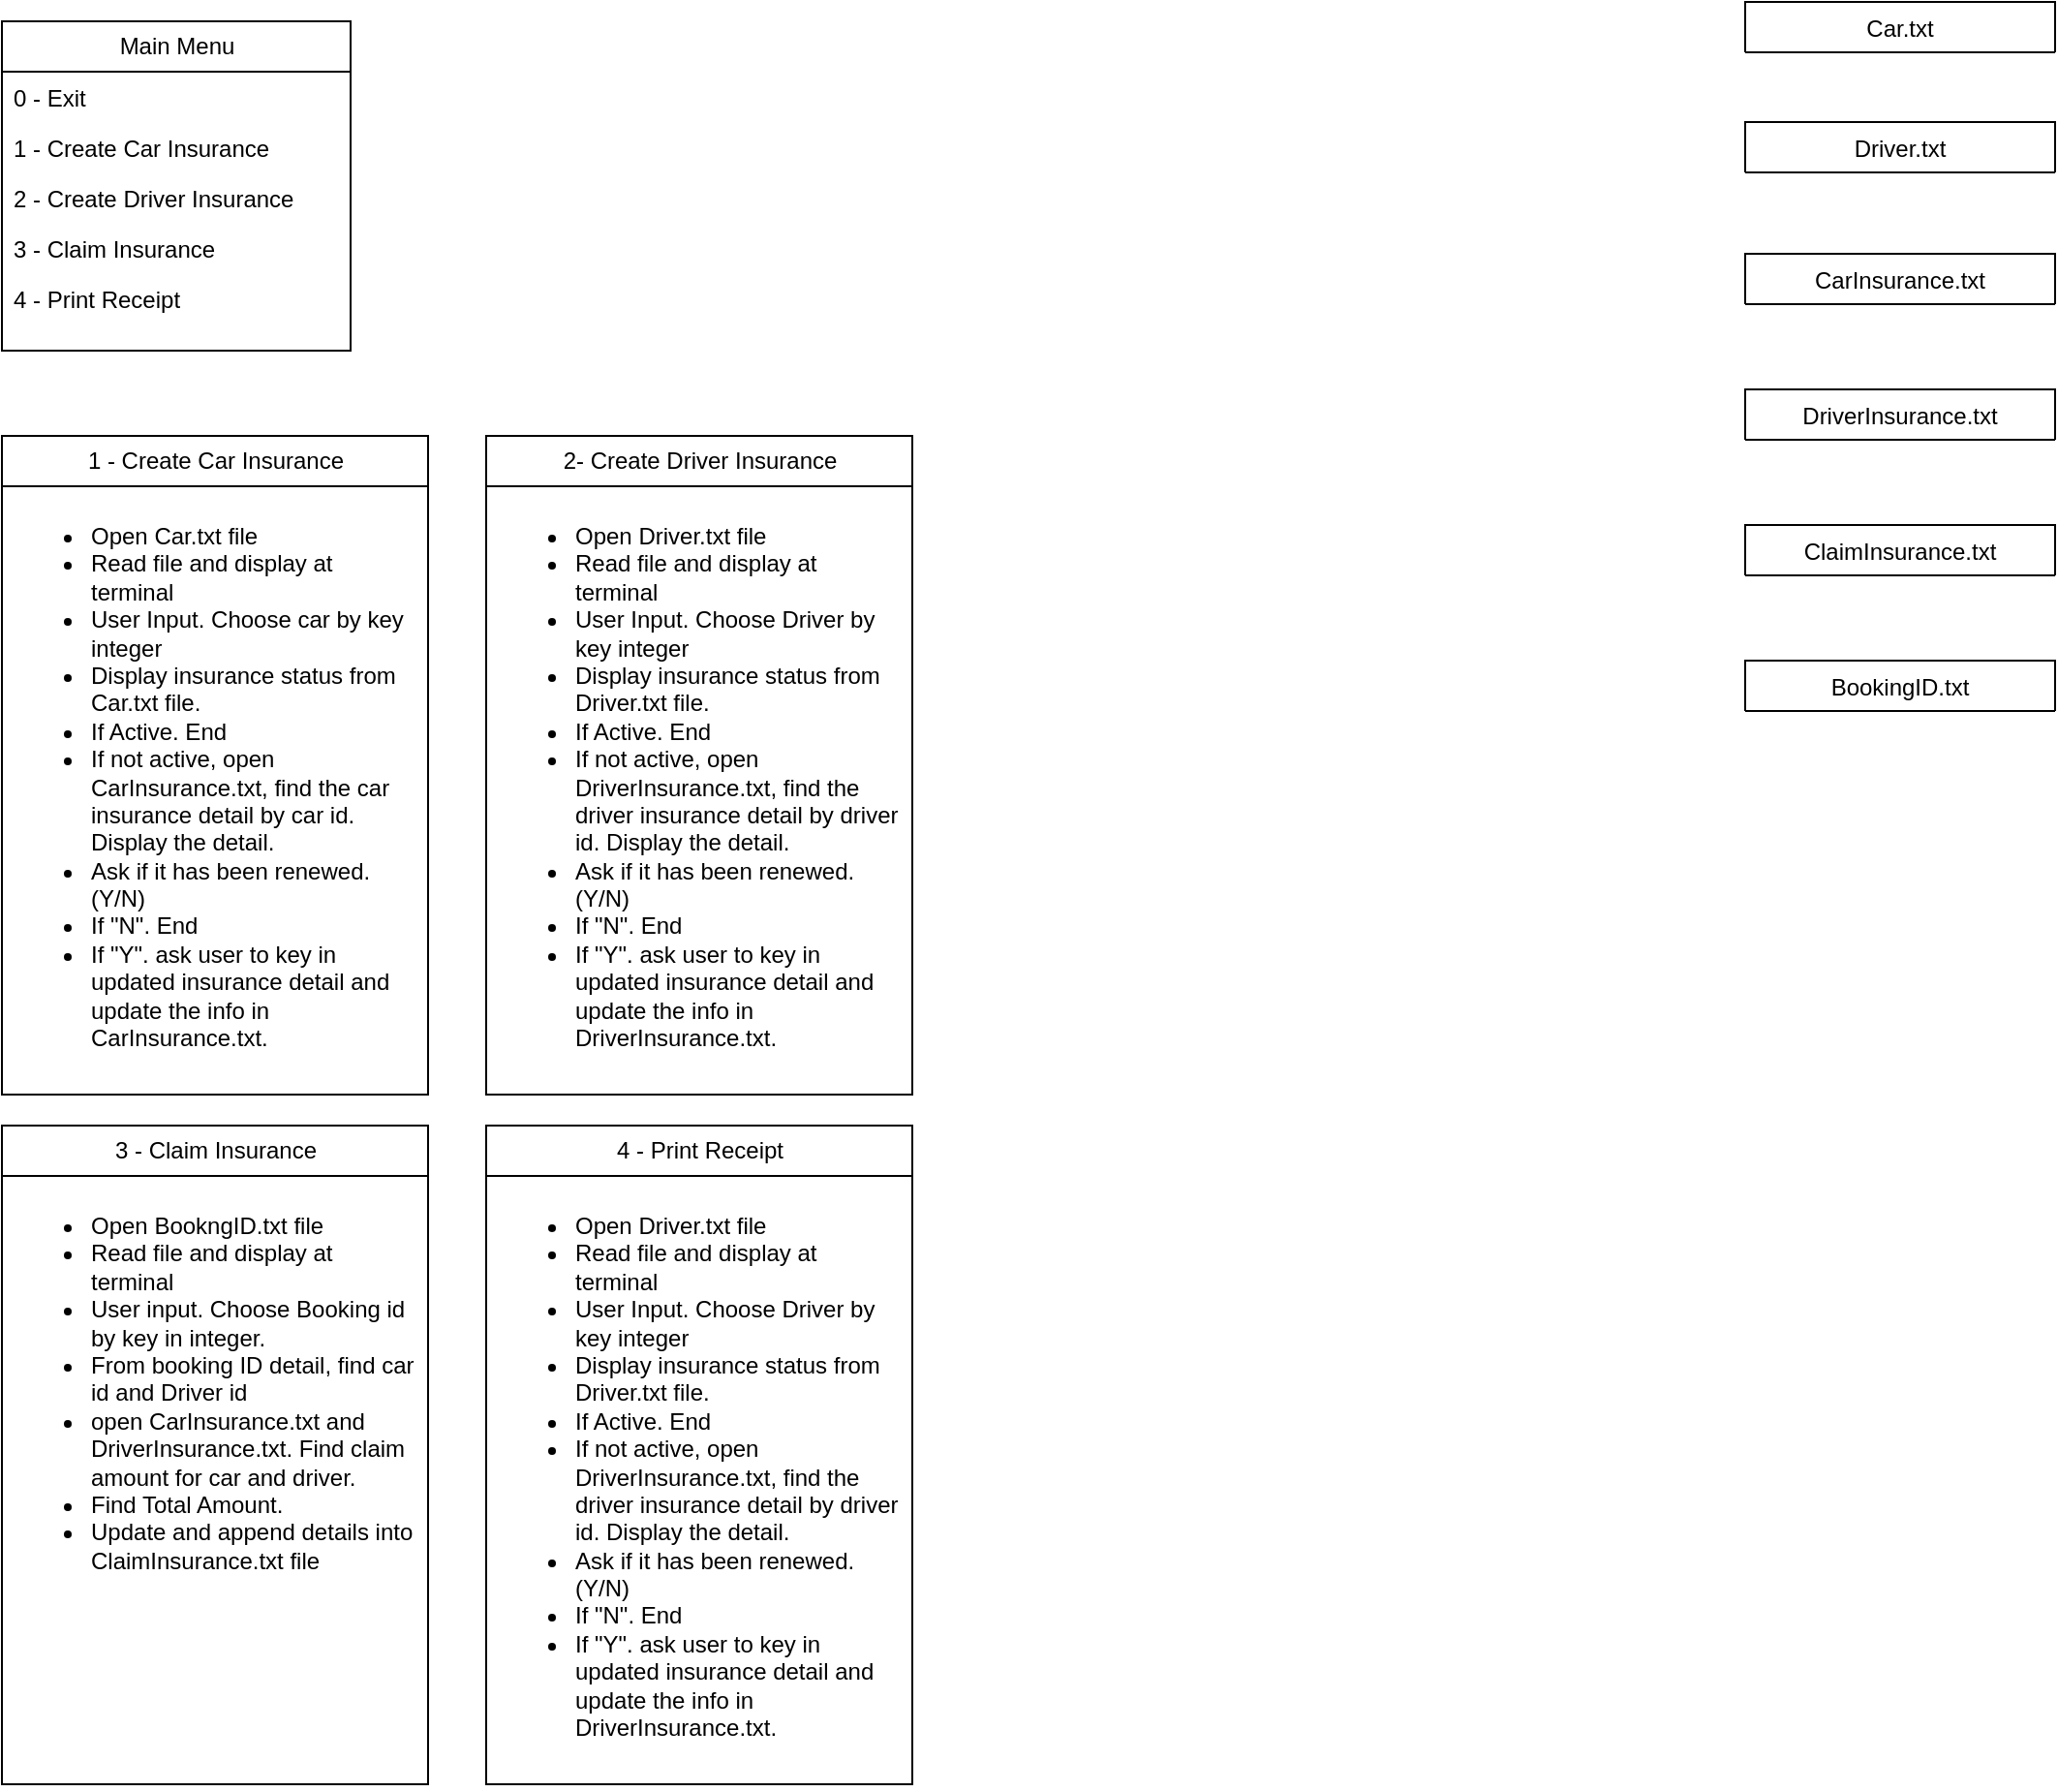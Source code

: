 <mxfile version="22.1.18" type="github">
  <diagram id="C5RBs43oDa-KdzZeNtuy" name="Page-1">
    <mxGraphModel dx="1102" dy="604" grid="1" gridSize="10" guides="1" tooltips="1" connect="1" arrows="1" fold="1" page="1" pageScale="1" pageWidth="827" pageHeight="1169" math="0" shadow="0">
      <root>
        <mxCell id="WIyWlLk6GJQsqaUBKTNV-0" />
        <mxCell id="WIyWlLk6GJQsqaUBKTNV-1" parent="WIyWlLk6GJQsqaUBKTNV-0" />
        <mxCell id="zkfFHV4jXpPFQw0GAbJ--17" value="Driver.txt" style="swimlane;fontStyle=0;align=center;verticalAlign=top;childLayout=stackLayout;horizontal=1;startSize=26;horizontalStack=0;resizeParent=1;resizeLast=0;collapsible=1;marginBottom=0;rounded=0;shadow=0;strokeWidth=1;" parent="WIyWlLk6GJQsqaUBKTNV-1" vertex="1" collapsed="1">
          <mxGeometry x="940" y="82" width="160" height="26" as="geometry">
            <mxRectangle x="940" y="82" width="160" height="200" as="alternateBounds" />
          </mxGeometry>
        </mxCell>
        <mxCell id="LjltIJ_5xy5s9-dVVkUB-16" value="ID" style="text;align=left;verticalAlign=top;spacingLeft=4;spacingRight=4;overflow=hidden;rotatable=0;points=[[0,0.5],[1,0.5]];portConstraint=eastwest;" vertex="1" parent="zkfFHV4jXpPFQw0GAbJ--17">
          <mxGeometry y="26" width="160" height="20" as="geometry" />
        </mxCell>
        <mxCell id="LjltIJ_5xy5s9-dVVkUB-24" value="Name" style="text;align=left;verticalAlign=top;spacingLeft=4;spacingRight=4;overflow=hidden;rotatable=0;points=[[0,0.5],[1,0.5]];portConstraint=eastwest;" vertex="1" parent="zkfFHV4jXpPFQw0GAbJ--17">
          <mxGeometry y="46" width="160" height="20" as="geometry" />
        </mxCell>
        <mxCell id="LjltIJ_5xy5s9-dVVkUB-20" value="Age" style="text;align=left;verticalAlign=top;spacingLeft=4;spacingRight=4;overflow=hidden;rotatable=0;points=[[0,0.5],[1,0.5]];portConstraint=eastwest;" vertex="1" parent="zkfFHV4jXpPFQw0GAbJ--17">
          <mxGeometry y="66" width="160" height="20" as="geometry" />
        </mxCell>
        <mxCell id="LjltIJ_5xy5s9-dVVkUB-21" value="Gender" style="text;align=left;verticalAlign=top;spacingLeft=4;spacingRight=4;overflow=hidden;rotatable=0;points=[[0,0.5],[1,0.5]];portConstraint=eastwest;" vertex="1" parent="zkfFHV4jXpPFQw0GAbJ--17">
          <mxGeometry y="86" width="160" height="20" as="geometry" />
        </mxCell>
        <mxCell id="LjltIJ_5xy5s9-dVVkUB-23" value="Driving License" style="text;align=left;verticalAlign=top;spacingLeft=4;spacingRight=4;overflow=hidden;rotatable=0;points=[[0,0.5],[1,0.5]];portConstraint=eastwest;" vertex="1" parent="zkfFHV4jXpPFQw0GAbJ--17">
          <mxGeometry y="106" width="160" height="20" as="geometry" />
        </mxCell>
        <mxCell id="LjltIJ_5xy5s9-dVVkUB-22" value="Insurance Status" style="text;align=left;verticalAlign=top;spacingLeft=4;spacingRight=4;overflow=hidden;rotatable=0;points=[[0,0.5],[1,0.5]];portConstraint=eastwest;" vertex="1" parent="zkfFHV4jXpPFQw0GAbJ--17">
          <mxGeometry y="126" width="160" height="20" as="geometry" />
        </mxCell>
        <mxCell id="LjltIJ_5xy5s9-dVVkUB-19" value="Insurance Expiry date" style="text;align=left;verticalAlign=top;spacingLeft=4;spacingRight=4;overflow=hidden;rotatable=0;points=[[0,0.5],[1,0.5]];portConstraint=eastwest;" vertex="1" parent="zkfFHV4jXpPFQw0GAbJ--17">
          <mxGeometry y="146" width="160" height="20" as="geometry" />
        </mxCell>
        <mxCell id="zkfFHV4jXpPFQw0GAbJ--23" value="" style="line;html=1;strokeWidth=1;align=left;verticalAlign=middle;spacingTop=-1;spacingLeft=3;spacingRight=3;rotatable=0;labelPosition=right;points=[];portConstraint=eastwest;" parent="zkfFHV4jXpPFQw0GAbJ--17" vertex="1">
          <mxGeometry y="166" width="160" height="8" as="geometry" />
        </mxCell>
        <mxCell id="zkfFHV4jXpPFQw0GAbJ--24" value="Read-Only" style="text;align=left;verticalAlign=top;spacingLeft=4;spacingRight=4;overflow=hidden;rotatable=0;points=[[0,0.5],[1,0.5]];portConstraint=eastwest;" parent="zkfFHV4jXpPFQw0GAbJ--17" vertex="1">
          <mxGeometry y="174" width="160" height="16" as="geometry" />
        </mxCell>
        <mxCell id="LjltIJ_5xy5s9-dVVkUB-25" value="Car.txt" style="swimlane;fontStyle=0;align=center;verticalAlign=top;childLayout=stackLayout;horizontal=1;startSize=26;horizontalStack=0;resizeParent=1;resizeLast=0;collapsible=1;marginBottom=0;rounded=0;shadow=0;strokeWidth=1;" vertex="1" collapsed="1" parent="WIyWlLk6GJQsqaUBKTNV-1">
          <mxGeometry x="940" y="20" width="160" height="26" as="geometry">
            <mxRectangle x="940" y="20" width="160" height="210" as="alternateBounds" />
          </mxGeometry>
        </mxCell>
        <mxCell id="LjltIJ_5xy5s9-dVVkUB-26" value="Plate No" style="text;align=left;verticalAlign=top;spacingLeft=4;spacingRight=4;overflow=hidden;rotatable=0;points=[[0,0.5],[1,0.5]];portConstraint=eastwest;" vertex="1" parent="LjltIJ_5xy5s9-dVVkUB-25">
          <mxGeometry y="26" width="160" height="20" as="geometry" />
        </mxCell>
        <mxCell id="LjltIJ_5xy5s9-dVVkUB-27" value="Make" style="text;align=left;verticalAlign=top;spacingLeft=4;spacingRight=4;overflow=hidden;rotatable=0;points=[[0,0.5],[1,0.5]];portConstraint=eastwest;" vertex="1" parent="LjltIJ_5xy5s9-dVVkUB-25">
          <mxGeometry y="46" width="160" height="20" as="geometry" />
        </mxCell>
        <mxCell id="LjltIJ_5xy5s9-dVVkUB-28" value="Model" style="text;align=left;verticalAlign=top;spacingLeft=4;spacingRight=4;overflow=hidden;rotatable=0;points=[[0,0.5],[1,0.5]];portConstraint=eastwest;" vertex="1" parent="LjltIJ_5xy5s9-dVVkUB-25">
          <mxGeometry y="66" width="160" height="20" as="geometry" />
        </mxCell>
        <mxCell id="LjltIJ_5xy5s9-dVVkUB-29" value="Year" style="text;align=left;verticalAlign=top;spacingLeft=4;spacingRight=4;overflow=hidden;rotatable=0;points=[[0,0.5],[1,0.5]];portConstraint=eastwest;" vertex="1" parent="LjltIJ_5xy5s9-dVVkUB-25">
          <mxGeometry y="86" width="160" height="20" as="geometry" />
        </mxCell>
        <mxCell id="LjltIJ_5xy5s9-dVVkUB-30" value="VIN" style="text;align=left;verticalAlign=top;spacingLeft=4;spacingRight=4;overflow=hidden;rotatable=0;points=[[0,0.5],[1,0.5]];portConstraint=eastwest;" vertex="1" parent="LjltIJ_5xy5s9-dVVkUB-25">
          <mxGeometry y="106" width="160" height="20" as="geometry" />
        </mxCell>
        <mxCell id="LjltIJ_5xy5s9-dVVkUB-31" value="Milleage" style="text;align=left;verticalAlign=top;spacingLeft=4;spacingRight=4;overflow=hidden;rotatable=0;points=[[0,0.5],[1,0.5]];portConstraint=eastwest;" vertex="1" parent="LjltIJ_5xy5s9-dVVkUB-25">
          <mxGeometry y="126" width="160" height="20" as="geometry" />
        </mxCell>
        <mxCell id="LjltIJ_5xy5s9-dVVkUB-32" value="Insurace Expiry Date" style="text;align=left;verticalAlign=top;spacingLeft=4;spacingRight=4;overflow=hidden;rotatable=0;points=[[0,0.5],[1,0.5]];portConstraint=eastwest;" vertex="1" parent="LjltIJ_5xy5s9-dVVkUB-25">
          <mxGeometry y="146" width="160" height="20" as="geometry" />
        </mxCell>
        <mxCell id="LjltIJ_5xy5s9-dVVkUB-131" value="Status (Active / Not Active)" style="text;align=left;verticalAlign=top;spacingLeft=4;spacingRight=4;overflow=hidden;rotatable=0;points=[[0,0.5],[1,0.5]];portConstraint=eastwest;" vertex="1" parent="LjltIJ_5xy5s9-dVVkUB-25">
          <mxGeometry y="166" width="160" height="20" as="geometry" />
        </mxCell>
        <mxCell id="LjltIJ_5xy5s9-dVVkUB-33" value="" style="line;html=1;strokeWidth=1;align=left;verticalAlign=middle;spacingTop=-1;spacingLeft=3;spacingRight=3;rotatable=0;labelPosition=right;points=[];portConstraint=eastwest;" vertex="1" parent="LjltIJ_5xy5s9-dVVkUB-25">
          <mxGeometry y="186" width="160" height="8" as="geometry" />
        </mxCell>
        <mxCell id="LjltIJ_5xy5s9-dVVkUB-34" value="Read-Only" style="text;align=left;verticalAlign=top;spacingLeft=4;spacingRight=4;overflow=hidden;rotatable=0;points=[[0,0.5],[1,0.5]];portConstraint=eastwest;" vertex="1" parent="LjltIJ_5xy5s9-dVVkUB-25">
          <mxGeometry y="194" width="160" height="16" as="geometry" />
        </mxCell>
        <mxCell id="LjltIJ_5xy5s9-dVVkUB-35" value="DriverInsurance.txt" style="swimlane;fontStyle=0;align=center;verticalAlign=top;childLayout=stackLayout;horizontal=1;startSize=26;horizontalStack=0;resizeParent=1;resizeLast=0;collapsible=1;marginBottom=0;rounded=0;shadow=0;strokeWidth=1;" vertex="1" collapsed="1" parent="WIyWlLk6GJQsqaUBKTNV-1">
          <mxGeometry x="940" y="220" width="160" height="26" as="geometry">
            <mxRectangle x="750" y="70" width="160" height="300" as="alternateBounds" />
          </mxGeometry>
        </mxCell>
        <mxCell id="LjltIJ_5xy5s9-dVVkUB-36" value="ID" style="text;align=left;verticalAlign=top;spacingLeft=4;spacingRight=4;overflow=hidden;rotatable=0;points=[[0,0.5],[1,0.5]];portConstraint=eastwest;" vertex="1" parent="LjltIJ_5xy5s9-dVVkUB-35">
          <mxGeometry y="26" width="160" height="20" as="geometry" />
        </mxCell>
        <mxCell id="LjltIJ_5xy5s9-dVVkUB-37" value="Name" style="text;align=left;verticalAlign=top;spacingLeft=4;spacingRight=4;overflow=hidden;rotatable=0;points=[[0,0.5],[1,0.5]];portConstraint=eastwest;" vertex="1" parent="LjltIJ_5xy5s9-dVVkUB-35">
          <mxGeometry y="46" width="160" height="20" as="geometry" />
        </mxCell>
        <mxCell id="LjltIJ_5xy5s9-dVVkUB-82" value="Age" style="text;align=left;verticalAlign=top;spacingLeft=4;spacingRight=4;overflow=hidden;rotatable=0;points=[[0,0.5],[1,0.5]];portConstraint=eastwest;" vertex="1" parent="LjltIJ_5xy5s9-dVVkUB-35">
          <mxGeometry y="66" width="160" height="20" as="geometry" />
        </mxCell>
        <mxCell id="LjltIJ_5xy5s9-dVVkUB-83" value="Contact" style="text;align=left;verticalAlign=top;spacingLeft=4;spacingRight=4;overflow=hidden;rotatable=0;points=[[0,0.5],[1,0.5]];portConstraint=eastwest;" vertex="1" parent="LjltIJ_5xy5s9-dVVkUB-35">
          <mxGeometry y="86" width="160" height="20" as="geometry" />
        </mxCell>
        <mxCell id="LjltIJ_5xy5s9-dVVkUB-38" value="License Number" style="text;align=left;verticalAlign=top;spacingLeft=4;spacingRight=4;overflow=hidden;rotatable=0;points=[[0,0.5],[1,0.5]];portConstraint=eastwest;" vertex="1" parent="LjltIJ_5xy5s9-dVVkUB-35">
          <mxGeometry y="106" width="160" height="20" as="geometry" />
        </mxCell>
        <mxCell id="LjltIJ_5xy5s9-dVVkUB-39" value="Insurance Company" style="text;align=left;verticalAlign=top;spacingLeft=4;spacingRight=4;overflow=hidden;rotatable=0;points=[[0,0.5],[1,0.5]];portConstraint=eastwest;" vertex="1" parent="LjltIJ_5xy5s9-dVVkUB-35">
          <mxGeometry y="126" width="160" height="20" as="geometry" />
        </mxCell>
        <mxCell id="LjltIJ_5xy5s9-dVVkUB-40" value="Policy Number" style="text;align=left;verticalAlign=top;spacingLeft=4;spacingRight=4;overflow=hidden;rotatable=0;points=[[0,0.5],[1,0.5]];portConstraint=eastwest;" vertex="1" parent="LjltIJ_5xy5s9-dVVkUB-35">
          <mxGeometry y="146" width="160" height="20" as="geometry" />
        </mxCell>
        <mxCell id="LjltIJ_5xy5s9-dVVkUB-41" value="Coverage Type&#xa;" style="text;align=left;verticalAlign=top;spacingLeft=4;spacingRight=4;overflow=hidden;rotatable=0;points=[[0,0.5],[1,0.5]];portConstraint=eastwest;" vertex="1" parent="LjltIJ_5xy5s9-dVVkUB-35">
          <mxGeometry y="166" width="160" height="20" as="geometry" />
        </mxCell>
        <mxCell id="LjltIJ_5xy5s9-dVVkUB-84" value="Premium amount" style="text;align=left;verticalAlign=top;spacingLeft=4;spacingRight=4;overflow=hidden;rotatable=0;points=[[0,0.5],[1,0.5]];portConstraint=eastwest;" vertex="1" parent="LjltIJ_5xy5s9-dVVkUB-35">
          <mxGeometry y="186" width="160" height="20" as="geometry" />
        </mxCell>
        <mxCell id="LjltIJ_5xy5s9-dVVkUB-85" value="Status (Active/ Not Active)" style="text;align=left;verticalAlign=top;spacingLeft=4;spacingRight=4;overflow=hidden;rotatable=0;points=[[0,0.5],[1,0.5]];portConstraint=eastwest;" vertex="1" parent="LjltIJ_5xy5s9-dVVkUB-35">
          <mxGeometry y="206" width="160" height="20" as="geometry" />
        </mxCell>
        <mxCell id="LjltIJ_5xy5s9-dVVkUB-42" value="Expiry Date" style="text;align=left;verticalAlign=top;spacingLeft=4;spacingRight=4;overflow=hidden;rotatable=0;points=[[0,0.5],[1,0.5]];portConstraint=eastwest;" vertex="1" parent="LjltIJ_5xy5s9-dVVkUB-35">
          <mxGeometry y="226" width="160" height="20" as="geometry" />
        </mxCell>
        <mxCell id="LjltIJ_5xy5s9-dVVkUB-87" value="Claim Amount (RM)" style="text;align=left;verticalAlign=top;spacingLeft=4;spacingRight=4;overflow=hidden;rotatable=0;points=[[0,0.5],[1,0.5]];portConstraint=eastwest;" vertex="1" parent="LjltIJ_5xy5s9-dVVkUB-35">
          <mxGeometry y="246" width="160" height="20" as="geometry" />
        </mxCell>
        <mxCell id="LjltIJ_5xy5s9-dVVkUB-43" value="" style="line;html=1;strokeWidth=1;align=left;verticalAlign=middle;spacingTop=-1;spacingLeft=3;spacingRight=3;rotatable=0;labelPosition=right;points=[];portConstraint=eastwest;" vertex="1" parent="LjltIJ_5xy5s9-dVVkUB-35">
          <mxGeometry y="266" width="160" height="8" as="geometry" />
        </mxCell>
        <mxCell id="LjltIJ_5xy5s9-dVVkUB-44" value="Write / Append" style="text;align=left;verticalAlign=top;spacingLeft=4;spacingRight=4;overflow=hidden;rotatable=0;points=[[0,0.5],[1,0.5]];portConstraint=eastwest;" vertex="1" parent="LjltIJ_5xy5s9-dVVkUB-35">
          <mxGeometry y="274" width="160" height="16" as="geometry" />
        </mxCell>
        <mxCell id="LjltIJ_5xy5s9-dVVkUB-45" value="CarInsurance.txt" style="swimlane;fontStyle=0;align=center;verticalAlign=top;childLayout=stackLayout;horizontal=1;startSize=26;horizontalStack=0;resizeParent=1;resizeLast=0;collapsible=1;marginBottom=0;rounded=0;shadow=0;strokeWidth=1;" vertex="1" collapsed="1" parent="WIyWlLk6GJQsqaUBKTNV-1">
          <mxGeometry x="940" y="150" width="160" height="26" as="geometry">
            <mxRectangle x="740" y="170" width="160" height="300" as="alternateBounds" />
          </mxGeometry>
        </mxCell>
        <mxCell id="LjltIJ_5xy5s9-dVVkUB-46" value="Plate No" style="text;align=left;verticalAlign=top;spacingLeft=4;spacingRight=4;overflow=hidden;rotatable=0;points=[[0,0.5],[1,0.5]];portConstraint=eastwest;" vertex="1" parent="LjltIJ_5xy5s9-dVVkUB-45">
          <mxGeometry y="26" width="160" height="20" as="geometry" />
        </mxCell>
        <mxCell id="LjltIJ_5xy5s9-dVVkUB-47" value="Make" style="text;align=left;verticalAlign=top;spacingLeft=4;spacingRight=4;overflow=hidden;rotatable=0;points=[[0,0.5],[1,0.5]];portConstraint=eastwest;" vertex="1" parent="LjltIJ_5xy5s9-dVVkUB-45">
          <mxGeometry y="46" width="160" height="20" as="geometry" />
        </mxCell>
        <mxCell id="LjltIJ_5xy5s9-dVVkUB-48" value="Model" style="text;align=left;verticalAlign=top;spacingLeft=4;spacingRight=4;overflow=hidden;rotatable=0;points=[[0,0.5],[1,0.5]];portConstraint=eastwest;" vertex="1" parent="LjltIJ_5xy5s9-dVVkUB-45">
          <mxGeometry y="66" width="160" height="20" as="geometry" />
        </mxCell>
        <mxCell id="LjltIJ_5xy5s9-dVVkUB-49" value="Year" style="text;align=left;verticalAlign=top;spacingLeft=4;spacingRight=4;overflow=hidden;rotatable=0;points=[[0,0.5],[1,0.5]];portConstraint=eastwest;" vertex="1" parent="LjltIJ_5xy5s9-dVVkUB-45">
          <mxGeometry y="86" width="160" height="20" as="geometry" />
        </mxCell>
        <mxCell id="LjltIJ_5xy5s9-dVVkUB-77" value="Company" style="text;align=left;verticalAlign=top;spacingLeft=4;spacingRight=4;overflow=hidden;rotatable=0;points=[[0,0.5],[1,0.5]];portConstraint=eastwest;" vertex="1" parent="LjltIJ_5xy5s9-dVVkUB-45">
          <mxGeometry y="106" width="160" height="20" as="geometry" />
        </mxCell>
        <mxCell id="LjltIJ_5xy5s9-dVVkUB-78" value="Policy Number" style="text;align=left;verticalAlign=top;spacingLeft=4;spacingRight=4;overflow=hidden;rotatable=0;points=[[0,0.5],[1,0.5]];portConstraint=eastwest;" vertex="1" parent="LjltIJ_5xy5s9-dVVkUB-45">
          <mxGeometry y="126" width="160" height="20" as="geometry" />
        </mxCell>
        <mxCell id="LjltIJ_5xy5s9-dVVkUB-50" value="VIN" style="text;align=left;verticalAlign=top;spacingLeft=4;spacingRight=4;overflow=hidden;rotatable=0;points=[[0,0.5],[1,0.5]];portConstraint=eastwest;" vertex="1" parent="LjltIJ_5xy5s9-dVVkUB-45">
          <mxGeometry y="146" width="160" height="20" as="geometry" />
        </mxCell>
        <mxCell id="LjltIJ_5xy5s9-dVVkUB-51" value="Coverage Type" style="text;align=left;verticalAlign=top;spacingLeft=4;spacingRight=4;overflow=hidden;rotatable=0;points=[[0,0.5],[1,0.5]];portConstraint=eastwest;" vertex="1" parent="LjltIJ_5xy5s9-dVVkUB-45">
          <mxGeometry y="166" width="160" height="20" as="geometry" />
        </mxCell>
        <mxCell id="LjltIJ_5xy5s9-dVVkUB-52" value="Premium amount" style="text;align=left;verticalAlign=top;spacingLeft=4;spacingRight=4;overflow=hidden;rotatable=0;points=[[0,0.5],[1,0.5]];portConstraint=eastwest;" vertex="1" parent="LjltIJ_5xy5s9-dVVkUB-45">
          <mxGeometry y="186" width="160" height="20" as="geometry" />
        </mxCell>
        <mxCell id="LjltIJ_5xy5s9-dVVkUB-79" value="Status (Active/ Not Active)" style="text;align=left;verticalAlign=top;spacingLeft=4;spacingRight=4;overflow=hidden;rotatable=0;points=[[0,0.5],[1,0.5]];portConstraint=eastwest;" vertex="1" parent="LjltIJ_5xy5s9-dVVkUB-45">
          <mxGeometry y="206" width="160" height="20" as="geometry" />
        </mxCell>
        <mxCell id="LjltIJ_5xy5s9-dVVkUB-80" value="Expiry Date" style="text;align=left;verticalAlign=top;spacingLeft=4;spacingRight=4;overflow=hidden;rotatable=0;points=[[0,0.5],[1,0.5]];portConstraint=eastwest;" vertex="1" parent="LjltIJ_5xy5s9-dVVkUB-45">
          <mxGeometry y="226" width="160" height="20" as="geometry" />
        </mxCell>
        <mxCell id="LjltIJ_5xy5s9-dVVkUB-81" value="Claim Amount (RM)" style="text;align=left;verticalAlign=top;spacingLeft=4;spacingRight=4;overflow=hidden;rotatable=0;points=[[0,0.5],[1,0.5]];portConstraint=eastwest;" vertex="1" parent="LjltIJ_5xy5s9-dVVkUB-45">
          <mxGeometry y="246" width="160" height="20" as="geometry" />
        </mxCell>
        <mxCell id="LjltIJ_5xy5s9-dVVkUB-53" value="" style="line;html=1;strokeWidth=1;align=left;verticalAlign=middle;spacingTop=-1;spacingLeft=3;spacingRight=3;rotatable=0;labelPosition=right;points=[];portConstraint=eastwest;" vertex="1" parent="LjltIJ_5xy5s9-dVVkUB-45">
          <mxGeometry y="266" width="160" height="8" as="geometry" />
        </mxCell>
        <mxCell id="LjltIJ_5xy5s9-dVVkUB-54" value="Write / Append" style="text;align=left;verticalAlign=top;spacingLeft=4;spacingRight=4;overflow=hidden;rotatable=0;points=[[0,0.5],[1,0.5]];portConstraint=eastwest;" vertex="1" parent="LjltIJ_5xy5s9-dVVkUB-45">
          <mxGeometry y="274" width="160" height="16" as="geometry" />
        </mxCell>
        <mxCell id="LjltIJ_5xy5s9-dVVkUB-65" value="BookingID.txt" style="swimlane;fontStyle=0;align=center;verticalAlign=top;childLayout=stackLayout;horizontal=1;startSize=26;horizontalStack=0;resizeParent=1;resizeLast=0;collapsible=1;marginBottom=0;rounded=0;shadow=0;strokeWidth=1;" vertex="1" collapsed="1" parent="WIyWlLk6GJQsqaUBKTNV-1">
          <mxGeometry x="940" y="360" width="160" height="26" as="geometry">
            <mxRectangle x="770" y="460" width="160" height="180" as="alternateBounds" />
          </mxGeometry>
        </mxCell>
        <mxCell id="LjltIJ_5xy5s9-dVVkUB-66" value="Booking ID" style="text;align=left;verticalAlign=top;spacingLeft=4;spacingRight=4;overflow=hidden;rotatable=0;points=[[0,0.5],[1,0.5]];portConstraint=eastwest;" vertex="1" parent="LjltIJ_5xy5s9-dVVkUB-65">
          <mxGeometry y="26" width="160" height="20" as="geometry" />
        </mxCell>
        <mxCell id="LjltIJ_5xy5s9-dVVkUB-67" value="Customer ID" style="text;align=left;verticalAlign=top;spacingLeft=4;spacingRight=4;overflow=hidden;rotatable=0;points=[[0,0.5],[1,0.5]];portConstraint=eastwest;" vertex="1" parent="LjltIJ_5xy5s9-dVVkUB-65">
          <mxGeometry y="46" width="160" height="20" as="geometry" />
        </mxCell>
        <mxCell id="LjltIJ_5xy5s9-dVVkUB-68" value="Car Plate No" style="text;align=left;verticalAlign=top;spacingLeft=4;spacingRight=4;overflow=hidden;rotatable=0;points=[[0,0.5],[1,0.5]];portConstraint=eastwest;" vertex="1" parent="LjltIJ_5xy5s9-dVVkUB-65">
          <mxGeometry y="66" width="160" height="20" as="geometry" />
        </mxCell>
        <mxCell id="LjltIJ_5xy5s9-dVVkUB-70" value="Driver ID" style="text;align=left;verticalAlign=top;spacingLeft=4;spacingRight=4;overflow=hidden;rotatable=0;points=[[0,0.5],[1,0.5]];portConstraint=eastwest;" vertex="1" parent="LjltIJ_5xy5s9-dVVkUB-65">
          <mxGeometry y="86" width="160" height="20" as="geometry" />
        </mxCell>
        <mxCell id="LjltIJ_5xy5s9-dVVkUB-69" value="Driver name" style="text;align=left;verticalAlign=top;spacingLeft=4;spacingRight=4;overflow=hidden;rotatable=0;points=[[0,0.5],[1,0.5]];portConstraint=eastwest;" vertex="1" parent="LjltIJ_5xy5s9-dVVkUB-65">
          <mxGeometry y="106" width="160" height="20" as="geometry" />
        </mxCell>
        <mxCell id="LjltIJ_5xy5s9-dVVkUB-72" value="Booking Date" style="text;align=left;verticalAlign=top;spacingLeft=4;spacingRight=4;overflow=hidden;rotatable=0;points=[[0,0.5],[1,0.5]];portConstraint=eastwest;" vertex="1" parent="LjltIJ_5xy5s9-dVVkUB-65">
          <mxGeometry y="126" width="160" height="20" as="geometry" />
        </mxCell>
        <mxCell id="LjltIJ_5xy5s9-dVVkUB-73" value="" style="line;html=1;strokeWidth=1;align=left;verticalAlign=middle;spacingTop=-1;spacingLeft=3;spacingRight=3;rotatable=0;labelPosition=right;points=[];portConstraint=eastwest;" vertex="1" parent="LjltIJ_5xy5s9-dVVkUB-65">
          <mxGeometry y="146" width="160" height="8" as="geometry" />
        </mxCell>
        <mxCell id="LjltIJ_5xy5s9-dVVkUB-74" value="Read-Only" style="text;align=left;verticalAlign=top;spacingLeft=4;spacingRight=4;overflow=hidden;rotatable=0;points=[[0,0.5],[1,0.5]];portConstraint=eastwest;" vertex="1" parent="LjltIJ_5xy5s9-dVVkUB-65">
          <mxGeometry y="154" width="160" height="16" as="geometry" />
        </mxCell>
        <mxCell id="LjltIJ_5xy5s9-dVVkUB-103" value="ClaimInsurance.txt" style="swimlane;fontStyle=0;align=center;verticalAlign=top;childLayout=stackLayout;horizontal=1;startSize=26;horizontalStack=0;resizeParent=1;resizeLast=0;collapsible=1;marginBottom=0;rounded=0;shadow=0;strokeWidth=1;" vertex="1" collapsed="1" parent="WIyWlLk6GJQsqaUBKTNV-1">
          <mxGeometry x="940" y="290" width="160" height="26" as="geometry">
            <mxRectangle x="750" y="370" width="160" height="200" as="alternateBounds" />
          </mxGeometry>
        </mxCell>
        <mxCell id="LjltIJ_5xy5s9-dVVkUB-104" value="Claim ID" style="text;align=left;verticalAlign=top;spacingLeft=4;spacingRight=4;overflow=hidden;rotatable=0;points=[[0,0.5],[1,0.5]];portConstraint=eastwest;" vertex="1" parent="LjltIJ_5xy5s9-dVVkUB-103">
          <mxGeometry y="26" width="160" height="20" as="geometry" />
        </mxCell>
        <mxCell id="LjltIJ_5xy5s9-dVVkUB-119" value="Date" style="text;align=left;verticalAlign=top;spacingLeft=4;spacingRight=4;overflow=hidden;rotatable=0;points=[[0,0.5],[1,0.5]];portConstraint=eastwest;" vertex="1" parent="LjltIJ_5xy5s9-dVVkUB-103">
          <mxGeometry y="46" width="160" height="20" as="geometry" />
        </mxCell>
        <mxCell id="LjltIJ_5xy5s9-dVVkUB-118" value="Plate No" style="text;align=left;verticalAlign=top;spacingLeft=4;spacingRight=4;overflow=hidden;rotatable=0;points=[[0,0.5],[1,0.5]];portConstraint=eastwest;" vertex="1" parent="LjltIJ_5xy5s9-dVVkUB-103">
          <mxGeometry y="66" width="160" height="20" as="geometry" />
        </mxCell>
        <mxCell id="LjltIJ_5xy5s9-dVVkUB-110" value="Vehicle Claim Amount" style="text;align=left;verticalAlign=top;spacingLeft=4;spacingRight=4;overflow=hidden;rotatable=0;points=[[0,0.5],[1,0.5]];portConstraint=eastwest;" vertex="1" parent="LjltIJ_5xy5s9-dVVkUB-103">
          <mxGeometry y="86" width="160" height="20" as="geometry" />
        </mxCell>
        <mxCell id="LjltIJ_5xy5s9-dVVkUB-111" value="Driver ID" style="text;align=left;verticalAlign=top;spacingLeft=4;spacingRight=4;overflow=hidden;rotatable=0;points=[[0,0.5],[1,0.5]];portConstraint=eastwest;" vertex="1" parent="LjltIJ_5xy5s9-dVVkUB-103">
          <mxGeometry y="106" width="160" height="20" as="geometry" />
        </mxCell>
        <mxCell id="LjltIJ_5xy5s9-dVVkUB-112" value="Driver Claim Amount" style="text;align=left;verticalAlign=top;spacingLeft=4;spacingRight=4;overflow=hidden;rotatable=0;points=[[0,0.5],[1,0.5]];portConstraint=eastwest;" vertex="1" parent="LjltIJ_5xy5s9-dVVkUB-103">
          <mxGeometry y="126" width="160" height="20" as="geometry" />
        </mxCell>
        <mxCell id="LjltIJ_5xy5s9-dVVkUB-113" value="Total Amount Claim" style="text;align=left;verticalAlign=top;spacingLeft=4;spacingRight=4;overflow=hidden;rotatable=0;points=[[0,0.5],[1,0.5]];portConstraint=eastwest;" vertex="1" parent="LjltIJ_5xy5s9-dVVkUB-103">
          <mxGeometry y="146" width="160" height="20" as="geometry" />
        </mxCell>
        <mxCell id="LjltIJ_5xy5s9-dVVkUB-116" value="" style="line;html=1;strokeWidth=1;align=left;verticalAlign=middle;spacingTop=-1;spacingLeft=3;spacingRight=3;rotatable=0;labelPosition=right;points=[];portConstraint=eastwest;" vertex="1" parent="LjltIJ_5xy5s9-dVVkUB-103">
          <mxGeometry y="166" width="160" height="8" as="geometry" />
        </mxCell>
        <mxCell id="LjltIJ_5xy5s9-dVVkUB-117" value="Write / Append" style="text;align=left;verticalAlign=top;spacingLeft=4;spacingRight=4;overflow=hidden;rotatable=0;points=[[0,0.5],[1,0.5]];portConstraint=eastwest;" vertex="1" parent="LjltIJ_5xy5s9-dVVkUB-103">
          <mxGeometry y="174" width="160" height="16" as="geometry" />
        </mxCell>
        <mxCell id="LjltIJ_5xy5s9-dVVkUB-121" value="Main Menu" style="swimlane;fontStyle=0;childLayout=stackLayout;horizontal=1;startSize=26;fillColor=none;horizontalStack=0;resizeParent=1;resizeParentMax=0;resizeLast=0;collapsible=1;marginBottom=0;html=1;" vertex="1" parent="WIyWlLk6GJQsqaUBKTNV-1">
          <mxGeometry x="40" y="30" width="180" height="170" as="geometry" />
        </mxCell>
        <mxCell id="LjltIJ_5xy5s9-dVVkUB-122" value="0 - Exit&amp;nbsp;" style="text;strokeColor=none;fillColor=none;align=left;verticalAlign=top;spacingLeft=4;spacingRight=4;overflow=hidden;rotatable=0;points=[[0,0.5],[1,0.5]];portConstraint=eastwest;whiteSpace=wrap;html=1;" vertex="1" parent="LjltIJ_5xy5s9-dVVkUB-121">
          <mxGeometry y="26" width="180" height="26" as="geometry" />
        </mxCell>
        <mxCell id="LjltIJ_5xy5s9-dVVkUB-123" value="1 - Create Car Insurance" style="text;strokeColor=none;fillColor=none;align=left;verticalAlign=top;spacingLeft=4;spacingRight=4;overflow=hidden;rotatable=0;points=[[0,0.5],[1,0.5]];portConstraint=eastwest;whiteSpace=wrap;html=1;" vertex="1" parent="LjltIJ_5xy5s9-dVVkUB-121">
          <mxGeometry y="52" width="180" height="26" as="geometry" />
        </mxCell>
        <mxCell id="LjltIJ_5xy5s9-dVVkUB-124" value="2 - Create Driver Insurance" style="text;strokeColor=none;fillColor=none;align=left;verticalAlign=top;spacingLeft=4;spacingRight=4;overflow=hidden;rotatable=0;points=[[0,0.5],[1,0.5]];portConstraint=eastwest;whiteSpace=wrap;html=1;" vertex="1" parent="LjltIJ_5xy5s9-dVVkUB-121">
          <mxGeometry y="78" width="180" height="26" as="geometry" />
        </mxCell>
        <mxCell id="LjltIJ_5xy5s9-dVVkUB-125" value="3 - Claim Insurance" style="text;strokeColor=none;fillColor=none;align=left;verticalAlign=top;spacingLeft=4;spacingRight=4;overflow=hidden;rotatable=0;points=[[0,0.5],[1,0.5]];portConstraint=eastwest;whiteSpace=wrap;html=1;" vertex="1" parent="LjltIJ_5xy5s9-dVVkUB-121">
          <mxGeometry y="104" width="180" height="26" as="geometry" />
        </mxCell>
        <mxCell id="LjltIJ_5xy5s9-dVVkUB-136" value="4 - Print Receipt&amp;nbsp;" style="text;strokeColor=none;fillColor=none;align=left;verticalAlign=top;spacingLeft=4;spacingRight=4;overflow=hidden;rotatable=0;points=[[0,0.5],[1,0.5]];portConstraint=eastwest;whiteSpace=wrap;html=1;" vertex="1" parent="LjltIJ_5xy5s9-dVVkUB-121">
          <mxGeometry y="130" width="180" height="40" as="geometry" />
        </mxCell>
        <mxCell id="LjltIJ_5xy5s9-dVVkUB-126" value="1 - Create Car Insurance" style="swimlane;fontStyle=0;childLayout=stackLayout;horizontal=1;startSize=26;fillColor=none;horizontalStack=0;resizeParent=1;resizeParentMax=0;resizeLast=0;collapsible=1;marginBottom=0;html=1;" vertex="1" parent="WIyWlLk6GJQsqaUBKTNV-1">
          <mxGeometry x="40" y="244" width="220" height="340" as="geometry" />
        </mxCell>
        <mxCell id="LjltIJ_5xy5s9-dVVkUB-127" value="&lt;ul&gt;&lt;li&gt;Open Car.txt file&lt;/li&gt;&lt;li&gt;Read file and display at terminal&amp;nbsp;&lt;/li&gt;&lt;li&gt;User Input. Choose car by key integer&lt;/li&gt;&lt;li&gt;Display insurance status from Car.txt file.&amp;nbsp;&lt;/li&gt;&lt;li&gt;If Active. End&lt;/li&gt;&lt;li&gt;If not active, open CarInsurance.txt, find the car insurance detail by car id. Display the detail.&amp;nbsp;&lt;/li&gt;&lt;li&gt;Ask if it has been renewed.(Y/N)&lt;/li&gt;&lt;li&gt;If &quot;N&quot;. End&lt;/li&gt;&lt;li&gt;If &quot;Y&quot;. ask user to key in updated insurance detail and update the info in CarInsurance.txt.&amp;nbsp;&lt;/li&gt;&lt;/ul&gt;" style="text;strokeColor=none;fillColor=none;align=left;verticalAlign=top;spacingLeft=4;spacingRight=4;overflow=hidden;rotatable=0;points=[[0,0.5],[1,0.5]];portConstraint=eastwest;whiteSpace=wrap;html=1;" vertex="1" parent="LjltIJ_5xy5s9-dVVkUB-126">
          <mxGeometry y="26" width="220" height="314" as="geometry" />
        </mxCell>
        <mxCell id="LjltIJ_5xy5s9-dVVkUB-132" value="2- Create Driver Insurance" style="swimlane;fontStyle=0;childLayout=stackLayout;horizontal=1;startSize=26;fillColor=none;horizontalStack=0;resizeParent=1;resizeParentMax=0;resizeLast=0;collapsible=1;marginBottom=0;html=1;" vertex="1" parent="WIyWlLk6GJQsqaUBKTNV-1">
          <mxGeometry x="290" y="244" width="220" height="340" as="geometry" />
        </mxCell>
        <mxCell id="LjltIJ_5xy5s9-dVVkUB-133" value="&lt;ul&gt;&lt;li&gt;Open Driver.txt file&lt;/li&gt;&lt;li&gt;Read file and display at terminal&amp;nbsp;&lt;/li&gt;&lt;li&gt;User Input. Choose Driver by key integer&lt;/li&gt;&lt;li&gt;Display insurance status from Driver.txt file.&amp;nbsp;&lt;/li&gt;&lt;li&gt;If Active. End&lt;/li&gt;&lt;li&gt;If not active, open DriverInsurance.txt, find the driver insurance detail by driver id. Display the detail.&amp;nbsp;&lt;/li&gt;&lt;li&gt;Ask if it has been renewed.(Y/N)&lt;/li&gt;&lt;li&gt;If &quot;N&quot;. End&lt;/li&gt;&lt;li&gt;If &quot;Y&quot;. ask user to key in updated insurance detail and update the info in DriverInsurance.txt.&amp;nbsp;&lt;/li&gt;&lt;/ul&gt;" style="text;strokeColor=none;fillColor=none;align=left;verticalAlign=top;spacingLeft=4;spacingRight=4;overflow=hidden;rotatable=0;points=[[0,0.5],[1,0.5]];portConstraint=eastwest;whiteSpace=wrap;html=1;" vertex="1" parent="LjltIJ_5xy5s9-dVVkUB-132">
          <mxGeometry y="26" width="220" height="314" as="geometry" />
        </mxCell>
        <mxCell id="LjltIJ_5xy5s9-dVVkUB-134" value="3 - Claim Insurance" style="swimlane;fontStyle=0;childLayout=stackLayout;horizontal=1;startSize=26;fillColor=none;horizontalStack=0;resizeParent=1;resizeParentMax=0;resizeLast=0;collapsible=1;marginBottom=0;html=1;" vertex="1" parent="WIyWlLk6GJQsqaUBKTNV-1">
          <mxGeometry x="40" y="600" width="220" height="340" as="geometry" />
        </mxCell>
        <mxCell id="LjltIJ_5xy5s9-dVVkUB-135" value="&lt;ul&gt;&lt;li&gt;Open BookngID.txt file&lt;/li&gt;&lt;li&gt;Read file and display at terminal&amp;nbsp;&lt;/li&gt;&lt;li&gt;User input. Choose Booking id by key in integer.&amp;nbsp;&lt;/li&gt;&lt;li&gt;From booking ID detail, find car id and Driver id&lt;/li&gt;&lt;li&gt;open CarInsurance.txt and DriverInsurance.txt. Find claim amount for car and driver.&amp;nbsp;&lt;/li&gt;&lt;li&gt;Find Total Amount.&amp;nbsp;&lt;/li&gt;&lt;li&gt;Update and append details into ClaimInsurance.txt file&lt;/li&gt;&lt;/ul&gt;" style="text;strokeColor=none;fillColor=none;align=left;verticalAlign=top;spacingLeft=4;spacingRight=4;overflow=hidden;rotatable=0;points=[[0,0.5],[1,0.5]];portConstraint=eastwest;whiteSpace=wrap;html=1;" vertex="1" parent="LjltIJ_5xy5s9-dVVkUB-134">
          <mxGeometry y="26" width="220" height="314" as="geometry" />
        </mxCell>
        <mxCell id="LjltIJ_5xy5s9-dVVkUB-137" value="4 - Print Receipt" style="swimlane;fontStyle=0;childLayout=stackLayout;horizontal=1;startSize=26;fillColor=none;horizontalStack=0;resizeParent=1;resizeParentMax=0;resizeLast=0;collapsible=1;marginBottom=0;html=1;" vertex="1" parent="WIyWlLk6GJQsqaUBKTNV-1">
          <mxGeometry x="290" y="600" width="220" height="340" as="geometry" />
        </mxCell>
        <mxCell id="LjltIJ_5xy5s9-dVVkUB-138" value="&lt;ul&gt;&lt;li&gt;Open Driver.txt file&lt;/li&gt;&lt;li&gt;Read file and display at terminal&amp;nbsp;&lt;/li&gt;&lt;li&gt;User Input. Choose Driver by key integer&lt;/li&gt;&lt;li&gt;Display insurance status from Driver.txt file.&amp;nbsp;&lt;/li&gt;&lt;li&gt;If Active. End&lt;/li&gt;&lt;li&gt;If not active, open DriverInsurance.txt, find the driver insurance detail by driver id. Display the detail.&amp;nbsp;&lt;/li&gt;&lt;li&gt;Ask if it has been renewed.(Y/N)&lt;/li&gt;&lt;li&gt;If &quot;N&quot;. End&lt;/li&gt;&lt;li&gt;If &quot;Y&quot;. ask user to key in updated insurance detail and update the info in DriverInsurance.txt.&amp;nbsp;&lt;/li&gt;&lt;/ul&gt;" style="text;strokeColor=none;fillColor=none;align=left;verticalAlign=top;spacingLeft=4;spacingRight=4;overflow=hidden;rotatable=0;points=[[0,0.5],[1,0.5]];portConstraint=eastwest;whiteSpace=wrap;html=1;" vertex="1" parent="LjltIJ_5xy5s9-dVVkUB-137">
          <mxGeometry y="26" width="220" height="314" as="geometry" />
        </mxCell>
      </root>
    </mxGraphModel>
  </diagram>
</mxfile>
